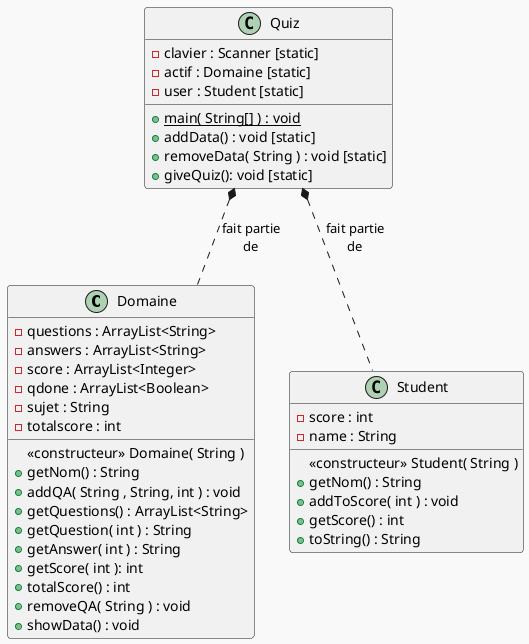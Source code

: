 /' Copier-coller sur https://www.planttext.com/ ou activer l'extension PlantUML (jebbs) pour VS Code pour voir le diagramme'/

@startuml diagrammeDesClasses

/' https://plantuml.com/fr/theme
    faves : _none_/mars/toy, plain/amiga/crt-green '/
!theme mars


/' https://plantuml.com/fr/class-diagram 
    pour des détails pour le contenu et la présentation '/

/' - pour private, + pour public, {static} pour static '/

class Domaine {
    - questions : ArrayList<String> 
    - answers : ArrayList<String>
    - score : ArrayList<Integer>
    - qdone : ArrayList<Boolean>
    - sujet : String
    - totalscore : int
    
    <<constructeur>> Domaine( String ) 
    + getNom() : String
    + addQA( String , String, int ) : void
    + getQuestions() : ArrayList<String>
    + getQuestion( int ) : String 
    + getAnswer( int ) : String
    + getScore( int ): int
    + totalScore() : int
    + removeQA( String ) : void
    + showData() : void
}

class Student {
    - score : int
    - name : String

    <<constructeur>> Student( String ) 
    + getNom() : String
    + addToScore( int ) : void
    + getScore() : int
    + toString() : String

}

class Quiz {
    -  clavier : Scanner [static]
    -  actif : Domaine [static]
    -  user : Student [static]

    + main( String[] ) : void {static}
    + addData() : void [static]
    + removeData( String ) : void [static]
    + giveQuiz(): void [static]
}

/' relations : 
    *-- -> pour "fait partie de" (est un champ dans l'autre classe), 
    <|-- -> pour "extends/implements",
    <.. : utilise -> si on utilise simplement l'objet dans l'autre classe '/

Quiz *.. Domaine : fait partie\nde
Quiz *.. Student : fait partie\nde

@enduml

